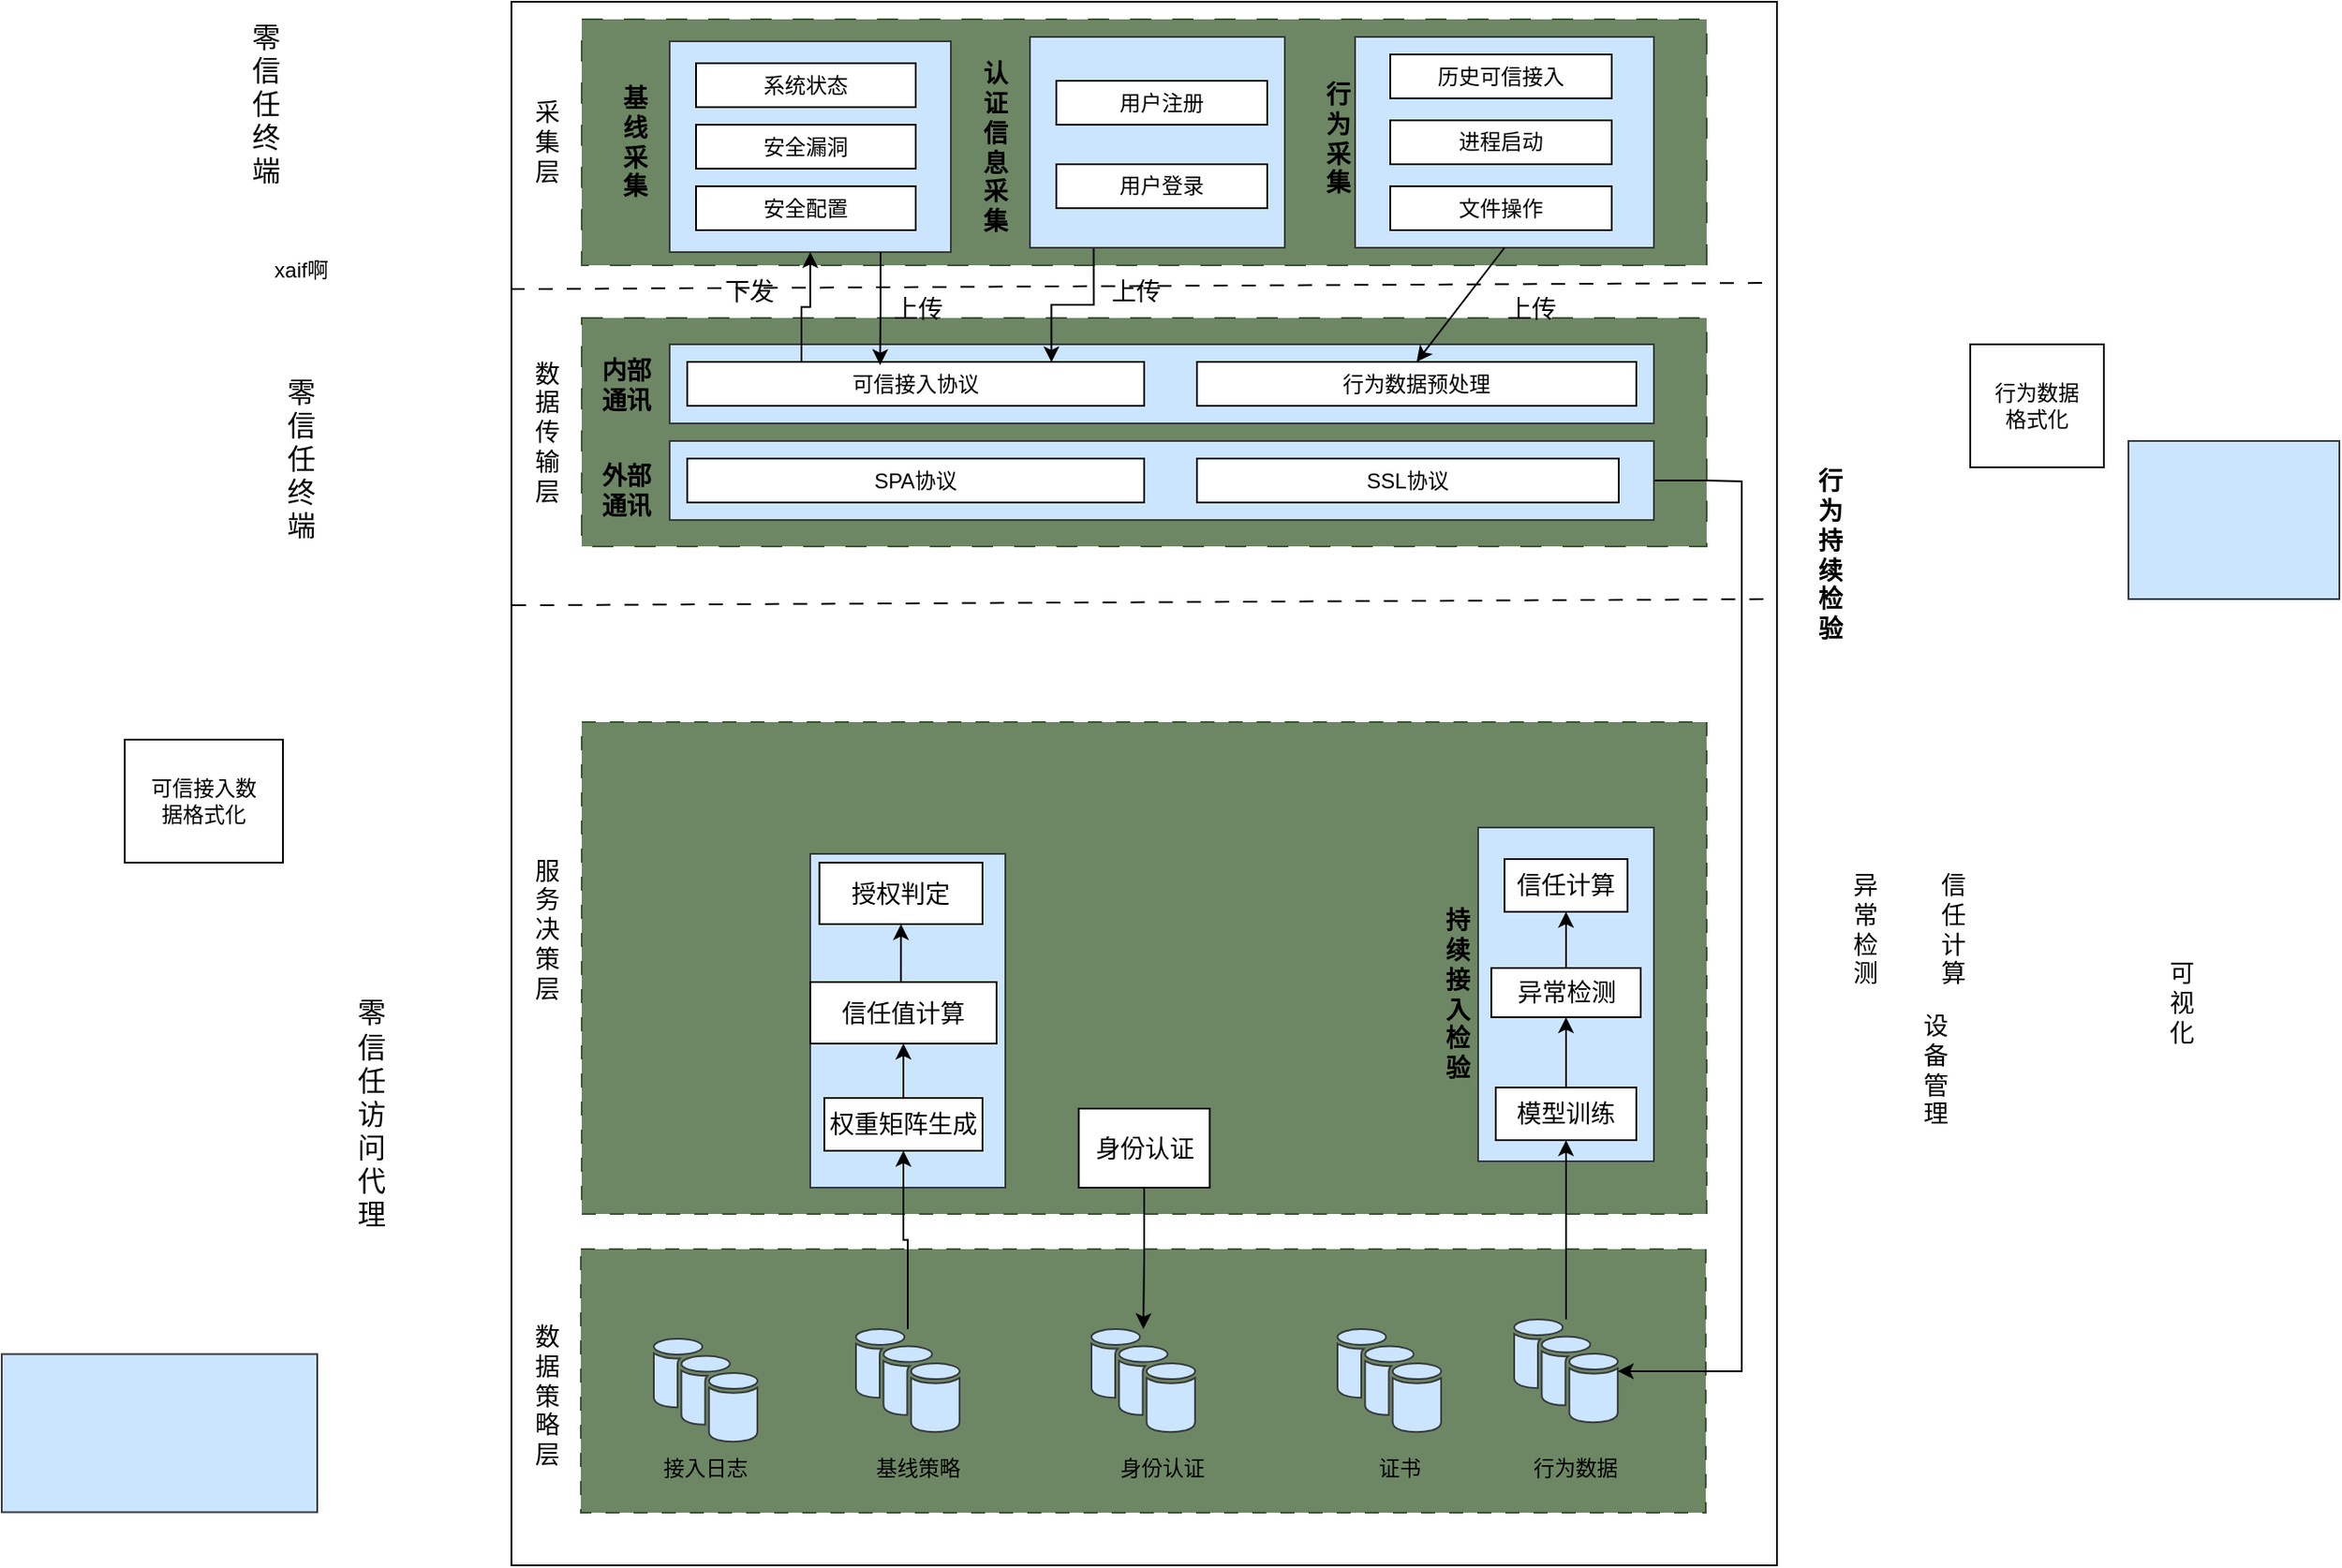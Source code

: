 <mxfile version="23.1.7" type="github">
  <diagram name="第 1 页" id="ms9--4vIe1txsoRL8aFu">
    <mxGraphModel dx="2022" dy="1784" grid="1" gridSize="10" guides="1" tooltips="1" connect="1" arrows="1" fold="1" page="1" pageScale="1" pageWidth="827" pageHeight="1169" math="0" shadow="0">
      <root>
        <mxCell id="0" />
        <mxCell id="1" parent="0" />
        <mxCell id="uTqP-Y-jselss-Khx-P8-10" value="" style="rounded=0;whiteSpace=wrap;html=1;fontSize=14;" vertex="1" parent="1">
          <mxGeometry x="80" y="-30" width="720" height="890" as="geometry" />
        </mxCell>
        <mxCell id="uTqP-Y-jselss-Khx-P8-43" value="" style="rounded=0;whiteSpace=wrap;html=1;fillColor=#6d8764;strokeColor=#3A5431;fontColor=#ffffff;dashed=1;dashPattern=12 12;" vertex="1" parent="1">
          <mxGeometry x="120" y="150" width="640" height="130" as="geometry" />
        </mxCell>
        <mxCell id="uTqP-Y-jselss-Khx-P8-234" value="" style="edgeStyle=orthogonalEdgeStyle;rounded=0;orthogonalLoop=1;jettySize=auto;html=1;" edge="1" parent="1" source="uTqP-Y-jselss-Khx-P8-3" target="uTqP-Y-jselss-Khx-P8-213">
          <mxGeometry relative="1" as="geometry" />
        </mxCell>
        <mxCell id="uTqP-Y-jselss-Khx-P8-3" value="&lt;font style=&quot;font-size: 14px;&quot;&gt;&lt;br style=&quot;font-size: 14px;&quot;&gt;数&lt;br&gt;据&lt;br&gt;策&lt;br&gt;略&lt;br&gt;层&lt;/font&gt;" style="text;html=1;align=center;verticalAlign=middle;resizable=0;points=[];autosize=1;strokeColor=none;fillColor=none;rotation=0;fontSize=14;" vertex="1" parent="1">
          <mxGeometry x="80" y="700" width="40" height="110" as="geometry" />
        </mxCell>
        <mxCell id="uTqP-Y-jselss-Khx-P8-4" value="&lt;span style=&quot;font-size: 16px;&quot;&gt;零&lt;br&gt;信&lt;br&gt;任&lt;br&gt;访&lt;br&gt;问&lt;br&gt;代&lt;br&gt;理&lt;/span&gt;" style="text;html=1;align=center;verticalAlign=middle;resizable=0;points=[];autosize=1;strokeColor=none;fillColor=none;" vertex="1" parent="1">
          <mxGeometry x="-20" y="528" width="40" height="150" as="geometry" />
        </mxCell>
        <mxCell id="uTqP-Y-jselss-Khx-P8-8" value="&lt;font style=&quot;font-size: 16px;&quot;&gt;零&lt;br&gt;信&lt;br&gt;任&lt;br&gt;终&lt;br&gt;端&lt;/font&gt;" style="text;html=1;align=center;verticalAlign=middle;resizable=0;points=[];autosize=1;strokeColor=none;fillColor=none;" vertex="1" parent="1">
          <mxGeometry x="-80" y="-27.5" width="40" height="110" as="geometry" />
        </mxCell>
        <mxCell id="uTqP-Y-jselss-Khx-P8-21" value="" style="endArrow=none;html=1;rounded=0;exitX=0.004;exitY=0.388;exitDx=0;exitDy=0;exitPerimeter=0;entryX=1.003;entryY=0.375;entryDx=0;entryDy=0;entryPerimeter=0;fontSize=14;dashed=1;dashPattern=8 8;" edge="1" parent="1">
          <mxGeometry width="50" height="50" relative="1" as="geometry">
            <mxPoint x="79.5" y="133.56" as="sourcePoint" />
            <mxPoint x="798.9" y="130" as="targetPoint" />
          </mxGeometry>
        </mxCell>
        <mxCell id="uTqP-Y-jselss-Khx-P8-23" value="" style="rounded=0;whiteSpace=wrap;html=1;fillColor=#6d8764;strokeColor=#3A5431;fontColor=#ffffff;dashed=1;fontSize=14;dashPattern=12 12;" vertex="1" parent="1">
          <mxGeometry x="120" y="-20" width="640" height="140" as="geometry" />
        </mxCell>
        <mxCell id="uTqP-Y-jselss-Khx-P8-29" value="" style="rounded=0;whiteSpace=wrap;html=1;fillColor=#6d8764;strokeColor=#3A5431;fontColor=#ffffff;dashed=1;dashPattern=8 8;fontSize=14;" vertex="1" parent="1">
          <mxGeometry x="120" y="380" width="640" height="280" as="geometry" />
        </mxCell>
        <mxCell id="uTqP-Y-jselss-Khx-P8-270" value="" style="rounded=0;whiteSpace=wrap;html=1;fillColor=#cce5ff;strokeColor=#36393d;" vertex="1" parent="1">
          <mxGeometry x="250" y="455" width="111" height="190" as="geometry" />
        </mxCell>
        <mxCell id="uTqP-Y-jselss-Khx-P8-30" value="" style="rounded=0;whiteSpace=wrap;html=1;fillColor=#6d8764;strokeColor=#3A5431;fontColor=#ffffff;dashed=1;dashPattern=8 8;fontSize=14;" vertex="1" parent="1">
          <mxGeometry x="119.5" y="680" width="640" height="150" as="geometry" />
        </mxCell>
        <mxCell id="uTqP-Y-jselss-Khx-P8-34" value="&lt;font style=&quot;font-size: 14px;&quot;&gt;服&lt;br style=&quot;font-size: 14px;&quot;&gt;务&lt;br style=&quot;font-size: 14px;&quot;&gt;决&lt;br style=&quot;font-size: 14px;&quot;&gt;策&lt;br style=&quot;font-size: 14px;&quot;&gt;层&lt;/font&gt;" style="text;html=1;align=center;verticalAlign=middle;resizable=0;points=[];autosize=1;strokeColor=none;fillColor=none;fontSize=14;" vertex="1" parent="1">
          <mxGeometry x="79.5" y="448" width="40" height="100" as="geometry" />
        </mxCell>
        <mxCell id="uTqP-Y-jselss-Khx-P8-35" value="&lt;font style=&quot;font-size: 14px;&quot;&gt;采&lt;br style=&quot;font-size: 14px;&quot;&gt;集&lt;br style=&quot;font-size: 14px;&quot;&gt;层&lt;/font&gt;" style="text;html=1;align=center;verticalAlign=middle;resizable=0;points=[];autosize=1;strokeColor=none;fillColor=none;fontSize=14;" vertex="1" parent="1">
          <mxGeometry x="80" y="20" width="40" height="60" as="geometry" />
        </mxCell>
        <mxCell id="uTqP-Y-jselss-Khx-P8-220" style="edgeStyle=orthogonalEdgeStyle;rounded=0;orthogonalLoop=1;jettySize=auto;html=1;exitX=1;exitY=0.5;exitDx=0;exitDy=0;" edge="1" parent="1" source="uTqP-Y-jselss-Khx-P8-238" target="uTqP-Y-jselss-Khx-P8-217">
          <mxGeometry relative="1" as="geometry">
            <Array as="points">
              <mxPoint x="760" y="243" />
              <mxPoint x="780" y="243" />
              <mxPoint x="780" y="800" />
            </Array>
          </mxGeometry>
        </mxCell>
        <mxCell id="uTqP-Y-jselss-Khx-P8-210" value="" style="rounded=0;whiteSpace=wrap;html=1;fillColor=#cce5ff;strokeColor=#36393d;fontSize=14;" vertex="1" parent="1">
          <mxGeometry x="170" y="165" width="560" height="45" as="geometry" />
        </mxCell>
        <mxCell id="uTqP-Y-jselss-Khx-P8-38" value="" style="rounded=0;whiteSpace=wrap;html=1;fillColor=#cce5ff;strokeColor=#36393d;fontSize=14;" vertex="1" parent="1">
          <mxGeometry x="170" y="-7.5" width="160" height="120" as="geometry" />
        </mxCell>
        <mxCell id="uTqP-Y-jselss-Khx-P8-230" value="" style="edgeStyle=orthogonalEdgeStyle;rounded=0;orthogonalLoop=1;jettySize=auto;html=1;" edge="1" parent="1" source="uTqP-Y-jselss-Khx-P8-114" target="uTqP-Y-jselss-Khx-P8-45">
          <mxGeometry relative="1" as="geometry" />
        </mxCell>
        <mxCell id="uTqP-Y-jselss-Khx-P8-274" style="edgeStyle=orthogonalEdgeStyle;rounded=0;orthogonalLoop=1;jettySize=auto;html=1;exitX=0.5;exitY=0;exitDx=0;exitDy=0;entryX=0.5;entryY=1;entryDx=0;entryDy=0;" edge="1" parent="1" source="uTqP-Y-jselss-Khx-P8-45" target="uTqP-Y-jselss-Khx-P8-52">
          <mxGeometry relative="1" as="geometry" />
        </mxCell>
        <mxCell id="uTqP-Y-jselss-Khx-P8-45" value="信任值计算" style="rounded=0;whiteSpace=wrap;html=1;fontSize=14;" vertex="1" parent="1">
          <mxGeometry x="250" y="528" width="106" height="35" as="geometry" />
        </mxCell>
        <mxCell id="uTqP-Y-jselss-Khx-P8-267" value="" style="rounded=0;whiteSpace=wrap;html=1;fillColor=#cce5ff;strokeColor=#36393d;" vertex="1" parent="1">
          <mxGeometry x="630" y="440" width="100" height="190" as="geometry" />
        </mxCell>
        <mxCell id="uTqP-Y-jselss-Khx-P8-233" style="edgeStyle=orthogonalEdgeStyle;rounded=0;orthogonalLoop=1;jettySize=auto;html=1;exitX=0.5;exitY=1;exitDx=0;exitDy=0;" edge="1" parent="1" source="uTqP-Y-jselss-Khx-P8-50" target="uTqP-Y-jselss-Khx-P8-20">
          <mxGeometry relative="1" as="geometry" />
        </mxCell>
        <mxCell id="uTqP-Y-jselss-Khx-P8-50" value="身份认证" style="rounded=0;whiteSpace=wrap;html=1;fontSize=14;" vertex="1" parent="1">
          <mxGeometry x="402.75" y="600" width="74.5" height="45" as="geometry" />
        </mxCell>
        <mxCell id="uTqP-Y-jselss-Khx-P8-226" value="" style="edgeStyle=orthogonalEdgeStyle;rounded=0;orthogonalLoop=1;jettySize=auto;html=1;" edge="1" parent="1" source="uTqP-Y-jselss-Khx-P8-51" target="uTqP-Y-jselss-Khx-P8-225">
          <mxGeometry relative="1" as="geometry" />
        </mxCell>
        <mxCell id="uTqP-Y-jselss-Khx-P8-52" value="授权判定" style="rounded=0;whiteSpace=wrap;html=1;fontSize=14;" vertex="1" parent="1">
          <mxGeometry x="255.25" y="460" width="92.75" height="35" as="geometry" />
        </mxCell>
        <mxCell id="uTqP-Y-jselss-Khx-P8-54" value="安全配置" style="rounded=0;whiteSpace=wrap;html=1;" vertex="1" parent="1">
          <mxGeometry x="185" y="75" width="125" height="25" as="geometry" />
        </mxCell>
        <mxCell id="uTqP-Y-jselss-Khx-P8-55" value="安全漏洞" style="rounded=0;whiteSpace=wrap;html=1;" vertex="1" parent="1">
          <mxGeometry x="185" y="40" width="125" height="25" as="geometry" />
        </mxCell>
        <mxCell id="uTqP-Y-jselss-Khx-P8-265" style="edgeStyle=orthogonalEdgeStyle;rounded=0;orthogonalLoop=1;jettySize=auto;html=1;exitX=0.25;exitY=1;exitDx=0;exitDy=0;entryX=0.797;entryY=0.007;entryDx=0;entryDy=0;entryPerimeter=0;" edge="1" parent="1" source="uTqP-Y-jselss-Khx-P8-205" target="uTqP-Y-jselss-Khx-P8-240">
          <mxGeometry relative="1" as="geometry" />
        </mxCell>
        <mxCell id="uTqP-Y-jselss-Khx-P8-205" value="" style="rounded=0;whiteSpace=wrap;html=1;fillColor=#cce5ff;strokeColor=#36393d;fontSize=14;" vertex="1" parent="1">
          <mxGeometry x="375" y="-10" width="145" height="120" as="geometry" />
        </mxCell>
        <mxCell id="uTqP-Y-jselss-Khx-P8-56" value="用户注册" style="rounded=0;whiteSpace=wrap;html=1;" vertex="1" parent="1">
          <mxGeometry x="390" y="15" width="120" height="25" as="geometry" />
        </mxCell>
        <mxCell id="uTqP-Y-jselss-Khx-P8-68" value="数&lt;br&gt;据&lt;br&gt;传&lt;br&gt;输&lt;br&gt;层" style="text;html=1;align=center;verticalAlign=middle;resizable=0;points=[];autosize=1;strokeColor=none;fillColor=none;fontSize=14;" vertex="1" parent="1">
          <mxGeometry x="80" y="165" width="40" height="100" as="geometry" />
        </mxCell>
        <mxCell id="uTqP-Y-jselss-Khx-P8-72" style="edgeStyle=orthogonalEdgeStyle;rounded=0;orthogonalLoop=1;jettySize=auto;html=1;exitX=0.5;exitY=1;exitDx=0;exitDy=0;" edge="1" parent="1" source="uTqP-Y-jselss-Khx-P8-54" target="uTqP-Y-jselss-Khx-P8-54">
          <mxGeometry relative="1" as="geometry" />
        </mxCell>
        <mxCell id="uTqP-Y-jselss-Khx-P8-106" value="可&lt;br&gt;视&lt;br&gt;化" style="text;html=1;align=center;verticalAlign=middle;resizable=0;points=[];autosize=1;strokeColor=none;fillColor=none;fontSize=14;" vertex="1" parent="1">
          <mxGeometry x="1010" y="510" width="40" height="60" as="geometry" />
        </mxCell>
        <mxCell id="uTqP-Y-jselss-Khx-P8-108" value="设&lt;br&gt;备&lt;br&gt;管&lt;br&gt;理" style="text;html=1;align=center;verticalAlign=middle;resizable=0;points=[];autosize=1;strokeColor=none;fillColor=none;fontSize=14;" vertex="1" parent="1">
          <mxGeometry x="870" y="538" width="40" height="80" as="geometry" />
        </mxCell>
        <mxCell id="uTqP-Y-jselss-Khx-P8-111" value="信&lt;br&gt;任&lt;br&gt;计&lt;br&gt;算" style="text;html=1;align=center;verticalAlign=middle;resizable=0;points=[];autosize=1;strokeColor=none;fillColor=none;fontSize=14;" vertex="1" parent="1">
          <mxGeometry x="880" y="458" width="40" height="80" as="geometry" />
        </mxCell>
        <mxCell id="uTqP-Y-jselss-Khx-P8-236" style="edgeStyle=orthogonalEdgeStyle;rounded=0;orthogonalLoop=1;jettySize=auto;html=1;entryX=0.5;entryY=1;entryDx=0;entryDy=0;" edge="1" parent="1" source="uTqP-Y-jselss-Khx-P8-201" target="uTqP-Y-jselss-Khx-P8-114">
          <mxGeometry relative="1" as="geometry" />
        </mxCell>
        <mxCell id="uTqP-Y-jselss-Khx-P8-114" value="权重矩阵生成" style="rounded=0;whiteSpace=wrap;html=1;fontSize=14;" vertex="1" parent="1">
          <mxGeometry x="258" y="594" width="90" height="30" as="geometry" />
        </mxCell>
        <mxCell id="uTqP-Y-jselss-Khx-P8-115" value="异&lt;br&gt;常&lt;br&gt;检&lt;br&gt;测" style="text;html=1;align=center;verticalAlign=middle;resizable=0;points=[];autosize=1;strokeColor=none;fillColor=none;fontSize=14;" vertex="1" parent="1">
          <mxGeometry x="830" y="458" width="40" height="80" as="geometry" />
        </mxCell>
        <mxCell id="uTqP-Y-jselss-Khx-P8-120" value="" style="rounded=0;whiteSpace=wrap;html=1;fillColor=#cce5ff;strokeColor=#36393d;fontSize=14;" vertex="1" parent="1">
          <mxGeometry x="-210" y="739.75" width="179.5" height="90" as="geometry" />
        </mxCell>
        <mxCell id="uTqP-Y-jselss-Khx-P8-20" value="" style="sketch=0;shadow=0;dashed=0;html=1;strokeColor=#36393d;fillColor=#cce5ff;labelPosition=center;verticalLabelPosition=bottom;verticalAlign=top;outlineConnect=0;align=center;shape=mxgraph.office.databases.database_availability_group;fontSize=14;" vertex="1" parent="1">
          <mxGeometry x="410" y="725.5" width="59" height="59" as="geometry" />
        </mxCell>
        <mxCell id="uTqP-Y-jselss-Khx-P8-123" value="" style="sketch=0;shadow=0;dashed=0;html=1;labelPosition=center;verticalLabelPosition=bottom;verticalAlign=top;outlineConnect=0;align=center;shape=mxgraph.office.databases.database_availability_group;fontSize=14;fillColor=#cce5ff;strokeColor=#36393d;" vertex="1" parent="1">
          <mxGeometry x="161" y="731" width="59" height="59" as="geometry" />
        </mxCell>
        <mxCell id="uTqP-Y-jselss-Khx-P8-139" value="&lt;b style=&quot;font-size: 14px;&quot;&gt;基&lt;br&gt;&lt;span style=&quot;&quot;&gt;线&lt;br&gt;&lt;/span&gt;&lt;span style=&quot;&quot;&gt;采&lt;br&gt;&lt;/span&gt;&lt;span style=&quot;&quot;&gt;集&lt;/span&gt;&lt;/b&gt;" style="text;html=1;align=center;verticalAlign=middle;resizable=0;points=[];autosize=1;strokeColor=none;fillColor=none;" vertex="1" parent="1">
          <mxGeometry x="130" y="10" width="40" height="80" as="geometry" />
        </mxCell>
        <mxCell id="uTqP-Y-jselss-Khx-P8-184" value="" style="rounded=0;whiteSpace=wrap;html=1;fillColor=#cce5ff;strokeColor=#36393d;" vertex="1" parent="1">
          <mxGeometry x="1000" y="220" width="120" height="90" as="geometry" />
        </mxCell>
        <mxCell id="uTqP-Y-jselss-Khx-P8-141" value="" style="rounded=0;whiteSpace=wrap;html=1;fillColor=#cce5ff;strokeColor=#36393d;fontSize=14;" vertex="1" parent="1">
          <mxGeometry x="560" y="-10" width="170" height="120" as="geometry" />
        </mxCell>
        <mxCell id="uTqP-Y-jselss-Khx-P8-157" value="可信接入数&lt;br&gt;据格式化" style="rounded=0;whiteSpace=wrap;html=1;" vertex="1" parent="1">
          <mxGeometry x="-140" y="390" width="90" height="70" as="geometry" />
        </mxCell>
        <mxCell id="uTqP-Y-jselss-Khx-P8-188" value="&lt;b&gt;&lt;span style=&quot;font-size: 14px;&quot;&gt;行&lt;br&gt;为&lt;br&gt;&lt;/span&gt;&lt;span style=&quot;font-size: 14px;&quot;&gt;采&lt;br&gt;&lt;/span&gt;&lt;span style=&quot;font-size: 14px;&quot;&gt;集&lt;/span&gt;&lt;/b&gt;" style="text;html=1;align=center;verticalAlign=middle;resizable=0;points=[];autosize=1;strokeColor=none;fillColor=none;" vertex="1" parent="1">
          <mxGeometry x="530" y="7.5" width="40" height="80" as="geometry" />
        </mxCell>
        <mxCell id="uTqP-Y-jselss-Khx-P8-195" value="&lt;span style=&quot;font-size: 14px;&quot;&gt;&lt;b&gt;持&lt;br&gt;续&lt;br&gt;接&lt;br&gt;入&lt;br&gt;检&lt;br&gt;验&lt;/b&gt;&lt;/span&gt;" style="text;html=1;align=center;verticalAlign=middle;resizable=0;points=[];autosize=1;strokeColor=none;fillColor=none;" vertex="1" parent="1">
          <mxGeometry x="597.5" y="480" width="40" height="110" as="geometry" />
        </mxCell>
        <mxCell id="uTqP-Y-jselss-Khx-P8-197" value="行为数据&lt;br&gt;格式化" style="rounded=0;whiteSpace=wrap;html=1;" vertex="1" parent="1">
          <mxGeometry x="910" y="165" width="76" height="70" as="geometry" />
        </mxCell>
        <mxCell id="uTqP-Y-jselss-Khx-P8-201" value="" style="sketch=0;shadow=0;dashed=0;html=1;strokeColor=#36393d;fillColor=#cce5ff;labelPosition=center;verticalLabelPosition=bottom;verticalAlign=top;outlineConnect=0;align=center;shape=mxgraph.office.databases.database_availability_group;fontSize=14;" vertex="1" parent="1">
          <mxGeometry x="276" y="725.5" width="59" height="59" as="geometry" />
        </mxCell>
        <mxCell id="uTqP-Y-jselss-Khx-P8-248" style="rounded=0;orthogonalLoop=1;jettySize=auto;html=1;exitX=0.5;exitY=1;exitDx=0;exitDy=0;entryX=0.5;entryY=0;entryDx=0;entryDy=0;" edge="1" parent="1" source="uTqP-Y-jselss-Khx-P8-141" target="uTqP-Y-jselss-Khx-P8-247">
          <mxGeometry relative="1" as="geometry" />
        </mxCell>
        <mxCell id="uTqP-Y-jselss-Khx-P8-202" value="文件操作" style="rounded=0;whiteSpace=wrap;html=1;" vertex="1" parent="1">
          <mxGeometry x="580" y="75" width="126" height="25" as="geometry" />
        </mxCell>
        <mxCell id="uTqP-Y-jselss-Khx-P8-203" value="进程启动" style="rounded=0;whiteSpace=wrap;html=1;" vertex="1" parent="1">
          <mxGeometry x="580" y="37.5" width="126" height="25" as="geometry" />
        </mxCell>
        <mxCell id="uTqP-Y-jselss-Khx-P8-204" value="历史可信接入" style="rounded=0;whiteSpace=wrap;html=1;" vertex="1" parent="1">
          <mxGeometry x="580" width="126" height="25" as="geometry" />
        </mxCell>
        <mxCell id="uTqP-Y-jselss-Khx-P8-51" value="异常检测" style="rounded=0;whiteSpace=wrap;html=1;fontSize=14;" vertex="1" parent="1">
          <mxGeometry x="637.5" y="520" width="85" height="28" as="geometry" />
        </mxCell>
        <mxCell id="uTqP-Y-jselss-Khx-P8-206" value="系统状态" style="rounded=0;whiteSpace=wrap;html=1;" vertex="1" parent="1">
          <mxGeometry x="185" y="5" width="125" height="25" as="geometry" />
        </mxCell>
        <mxCell id="uTqP-Y-jselss-Khx-P8-207" value="用户登录" style="rounded=0;whiteSpace=wrap;html=1;" vertex="1" parent="1">
          <mxGeometry x="390" y="62.5" width="120" height="25" as="geometry" />
        </mxCell>
        <mxCell id="uTqP-Y-jselss-Khx-P8-209" value="&lt;span style=&quot;font-size: 14px;&quot;&gt;&lt;b&gt;认&lt;br&gt;证&lt;br&gt;信&lt;br&gt;息&lt;br&gt;采&lt;br&gt;集&lt;br&gt;&lt;/b&gt;&lt;/span&gt;" style="text;html=1;align=center;verticalAlign=middle;resizable=0;points=[];autosize=1;strokeColor=none;fillColor=none;" vertex="1" parent="1">
          <mxGeometry x="335" y="-2.5" width="40" height="110" as="geometry" />
        </mxCell>
        <mxCell id="uTqP-Y-jselss-Khx-P8-211" value="&lt;span style=&quot;font-size: 14px;&quot;&gt;&lt;b&gt;内部&lt;br&gt;通讯&lt;br&gt;&lt;/b&gt;&lt;/span&gt;" style="text;html=1;align=center;verticalAlign=middle;resizable=0;points=[];autosize=1;strokeColor=none;fillColor=none;" vertex="1" parent="1">
          <mxGeometry x="120" y="162.5" width="50" height="50" as="geometry" />
        </mxCell>
        <mxCell id="uTqP-Y-jselss-Khx-P8-213" value="基线策略" style="text;html=1;align=center;verticalAlign=middle;resizable=0;points=[];autosize=1;strokeColor=none;fillColor=none;" vertex="1" parent="1">
          <mxGeometry x="276" y="790" width="70" height="30" as="geometry" />
        </mxCell>
        <mxCell id="uTqP-Y-jselss-Khx-P8-214" value="身份认证" style="text;html=1;align=center;verticalAlign=middle;resizable=0;points=[];autosize=1;strokeColor=none;fillColor=none;" vertex="1" parent="1">
          <mxGeometry x="415" y="790" width="70" height="30" as="geometry" />
        </mxCell>
        <mxCell id="uTqP-Y-jselss-Khx-P8-215" value="证书" style="text;html=1;align=center;verticalAlign=middle;resizable=0;points=[];autosize=1;strokeColor=none;fillColor=none;" vertex="1" parent="1">
          <mxGeometry x="560" y="790" width="50" height="30" as="geometry" />
        </mxCell>
        <mxCell id="uTqP-Y-jselss-Khx-P8-216" value="行为数据" style="text;html=1;align=center;verticalAlign=middle;resizable=0;points=[];autosize=1;strokeColor=none;fillColor=none;" vertex="1" parent="1">
          <mxGeometry x="650" y="790" width="70" height="30" as="geometry" />
        </mxCell>
        <mxCell id="uTqP-Y-jselss-Khx-P8-227" value="" style="edgeStyle=orthogonalEdgeStyle;rounded=0;orthogonalLoop=1;jettySize=auto;html=1;" edge="1" parent="1" source="uTqP-Y-jselss-Khx-P8-217" target="uTqP-Y-jselss-Khx-P8-221">
          <mxGeometry relative="1" as="geometry" />
        </mxCell>
        <mxCell id="uTqP-Y-jselss-Khx-P8-217" value="" style="sketch=0;shadow=0;dashed=0;html=1;strokeColor=#36393d;fillColor=#cce5ff;labelPosition=center;verticalLabelPosition=bottom;verticalAlign=top;outlineConnect=0;align=center;shape=mxgraph.office.databases.database_availability_group;fontSize=14;" vertex="1" parent="1">
          <mxGeometry x="650.5" y="720" width="59" height="59" as="geometry" />
        </mxCell>
        <mxCell id="uTqP-Y-jselss-Khx-P8-218" value="" style="sketch=0;shadow=0;dashed=0;html=1;strokeColor=#36393d;fillColor=#cce5ff;labelPosition=center;verticalLabelPosition=bottom;verticalAlign=top;outlineConnect=0;align=center;shape=mxgraph.office.databases.database_availability_group;fontSize=14;" vertex="1" parent="1">
          <mxGeometry x="550" y="725.5" width="59" height="59" as="geometry" />
        </mxCell>
        <mxCell id="uTqP-Y-jselss-Khx-P8-219" value="接入日志" style="text;html=1;align=center;verticalAlign=middle;resizable=0;points=[];autosize=1;strokeColor=none;fillColor=none;" vertex="1" parent="1">
          <mxGeometry x="154.5" y="790" width="70" height="30" as="geometry" />
        </mxCell>
        <mxCell id="uTqP-Y-jselss-Khx-P8-224" value="" style="edgeStyle=orthogonalEdgeStyle;rounded=0;orthogonalLoop=1;jettySize=auto;html=1;" edge="1" parent="1" source="uTqP-Y-jselss-Khx-P8-221" target="uTqP-Y-jselss-Khx-P8-51">
          <mxGeometry relative="1" as="geometry" />
        </mxCell>
        <mxCell id="uTqP-Y-jselss-Khx-P8-221" value="模型训练" style="whiteSpace=wrap;html=1;fontSize=14;verticalAlign=middle;sketch=0;shadow=0;dashed=0;" vertex="1" parent="1">
          <mxGeometry x="640" y="588" width="80" height="30" as="geometry" />
        </mxCell>
        <mxCell id="uTqP-Y-jselss-Khx-P8-225" value="信任计算" style="whiteSpace=wrap;html=1;fontSize=14;rounded=0;" vertex="1" parent="1">
          <mxGeometry x="645" y="458" width="70" height="30" as="geometry" />
        </mxCell>
        <mxCell id="uTqP-Y-jselss-Khx-P8-238" value="" style="rounded=0;whiteSpace=wrap;html=1;fillColor=#cce5ff;strokeColor=#36393d;fontSize=14;" vertex="1" parent="1">
          <mxGeometry x="170" y="220" width="560" height="45" as="geometry" />
        </mxCell>
        <mxCell id="uTqP-Y-jselss-Khx-P8-239" value="&lt;span style=&quot;font-size: 14px;&quot;&gt;&lt;b&gt;外部&lt;br&gt;通讯&lt;br&gt;&lt;/b&gt;&lt;/span&gt;" style="text;html=1;align=center;verticalAlign=middle;resizable=0;points=[];autosize=1;strokeColor=none;fillColor=none;" vertex="1" parent="1">
          <mxGeometry x="120" y="222.5" width="50" height="50" as="geometry" />
        </mxCell>
        <mxCell id="uTqP-Y-jselss-Khx-P8-260" style="edgeStyle=orthogonalEdgeStyle;rounded=0;orthogonalLoop=1;jettySize=auto;html=1;exitX=0.25;exitY=0;exitDx=0;exitDy=0;entryX=0.5;entryY=1;entryDx=0;entryDy=0;" edge="1" parent="1" source="uTqP-Y-jselss-Khx-P8-240" target="uTqP-Y-jselss-Khx-P8-38">
          <mxGeometry relative="1" as="geometry" />
        </mxCell>
        <mxCell id="uTqP-Y-jselss-Khx-P8-240" value="可信接入协议" style="rounded=0;whiteSpace=wrap;html=1;" vertex="1" parent="1">
          <mxGeometry x="180" y="175" width="260" height="25" as="geometry" />
        </mxCell>
        <mxCell id="uTqP-Y-jselss-Khx-P8-244" value="SPA协议" style="rounded=0;whiteSpace=wrap;html=1;" vertex="1" parent="1">
          <mxGeometry x="180" y="230" width="260" height="25" as="geometry" />
        </mxCell>
        <mxCell id="uTqP-Y-jselss-Khx-P8-246" value="SSL协议" style="rounded=0;whiteSpace=wrap;html=1;" vertex="1" parent="1">
          <mxGeometry x="470" y="230" width="240" height="25" as="geometry" />
        </mxCell>
        <mxCell id="uTqP-Y-jselss-Khx-P8-247" value="行为数据预处理" style="rounded=0;whiteSpace=wrap;html=1;" vertex="1" parent="1">
          <mxGeometry x="470" y="175" width="250" height="25" as="geometry" />
        </mxCell>
        <mxCell id="uTqP-Y-jselss-Khx-P8-257" value="&lt;font style=&quot;font-size: 14px;&quot;&gt;上传&lt;/font&gt;" style="text;html=1;align=center;verticalAlign=middle;resizable=0;points=[];autosize=1;strokeColor=none;fillColor=none;" vertex="1" parent="1">
          <mxGeometry x="410" y="120" width="50" height="30" as="geometry" />
        </mxCell>
        <mxCell id="uTqP-Y-jselss-Khx-P8-258" value="&lt;font style=&quot;font-size: 14px;&quot;&gt;上传&lt;/font&gt;" style="text;html=1;align=center;verticalAlign=middle;resizable=0;points=[];autosize=1;strokeColor=none;fillColor=none;" vertex="1" parent="1">
          <mxGeometry x="635" y="130" width="50" height="30" as="geometry" />
        </mxCell>
        <mxCell id="uTqP-Y-jselss-Khx-P8-261" value="xaif啊" style="text;html=1;align=center;verticalAlign=middle;resizable=0;points=[];autosize=1;strokeColor=none;fillColor=none;" vertex="1" parent="1">
          <mxGeometry x="-65" y="108" width="50" height="30" as="geometry" />
        </mxCell>
        <mxCell id="uTqP-Y-jselss-Khx-P8-262" value="&lt;font style=&quot;font-size: 14px;&quot;&gt;下发&lt;/font&gt;" style="text;html=1;align=center;verticalAlign=middle;resizable=0;points=[];autosize=1;strokeColor=none;fillColor=none;" vertex="1" parent="1">
          <mxGeometry x="190" y="120" width="50" height="30" as="geometry" />
        </mxCell>
        <mxCell id="uTqP-Y-jselss-Khx-P8-263" style="edgeStyle=orthogonalEdgeStyle;rounded=0;orthogonalLoop=1;jettySize=auto;html=1;exitX=0.75;exitY=1;exitDx=0;exitDy=0;entryX=0.422;entryY=0.073;entryDx=0;entryDy=0;entryPerimeter=0;" edge="1" parent="1" source="uTqP-Y-jselss-Khx-P8-38" target="uTqP-Y-jselss-Khx-P8-240">
          <mxGeometry relative="1" as="geometry" />
        </mxCell>
        <mxCell id="uTqP-Y-jselss-Khx-P8-264" value="&lt;font style=&quot;font-size: 14px;&quot;&gt;上传&lt;/font&gt;" style="text;html=1;align=center;verticalAlign=middle;resizable=0;points=[];autosize=1;strokeColor=none;fillColor=none;" vertex="1" parent="1">
          <mxGeometry x="286" y="130" width="50" height="30" as="geometry" />
        </mxCell>
        <mxCell id="uTqP-Y-jselss-Khx-P8-269" value="&lt;span style=&quot;font-size: 14px;&quot;&gt;&lt;b&gt;行&lt;br&gt;为&lt;br&gt;持&lt;br&gt;续&lt;br&gt;检&lt;br&gt;验&lt;br&gt;&lt;/b&gt;&lt;/span&gt;" style="text;html=1;align=center;verticalAlign=middle;resizable=0;points=[];autosize=1;strokeColor=none;fillColor=none;" vertex="1" parent="1">
          <mxGeometry x="810" y="230" width="40" height="110" as="geometry" />
        </mxCell>
        <mxCell id="uTqP-Y-jselss-Khx-P8-272" value="" style="endArrow=none;html=1;rounded=0;exitX=0.004;exitY=0.388;exitDx=0;exitDy=0;exitPerimeter=0;entryX=1.003;entryY=0.375;entryDx=0;entryDy=0;entryPerimeter=0;fontSize=14;dashed=1;dashPattern=8 8;" edge="1" parent="1">
          <mxGeometry width="50" height="50" relative="1" as="geometry">
            <mxPoint x="80.3" y="313.56" as="sourcePoint" />
            <mxPoint x="799.7" y="310" as="targetPoint" />
          </mxGeometry>
        </mxCell>
        <mxCell id="uTqP-Y-jselss-Khx-P8-273" value="&lt;font style=&quot;font-size: 16px;&quot;&gt;零&lt;br&gt;信&lt;br&gt;任&lt;br&gt;终&lt;br&gt;端&lt;/font&gt;" style="text;html=1;align=center;verticalAlign=middle;resizable=0;points=[];autosize=1;strokeColor=none;fillColor=none;" vertex="1" parent="1">
          <mxGeometry x="-60" y="175" width="40" height="110" as="geometry" />
        </mxCell>
      </root>
    </mxGraphModel>
  </diagram>
</mxfile>
